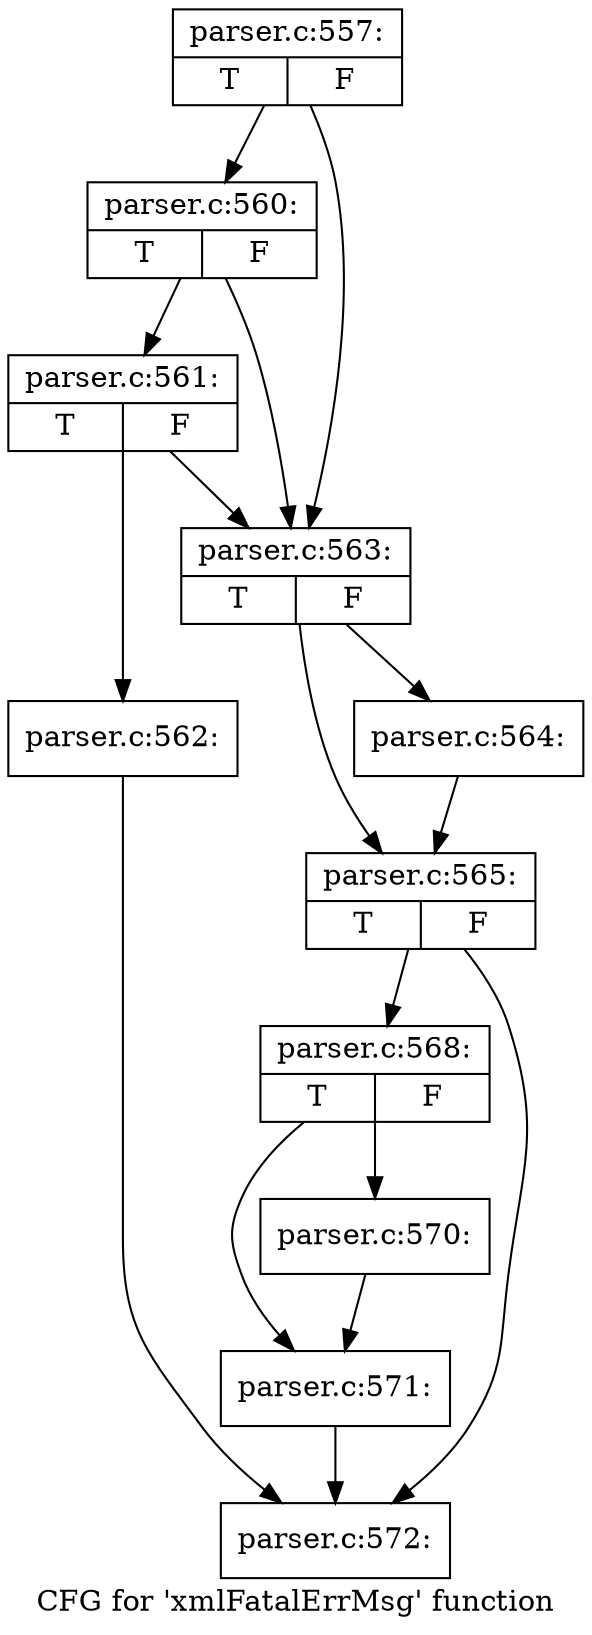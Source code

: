 digraph "CFG for 'xmlFatalErrMsg' function" {
	label="CFG for 'xmlFatalErrMsg' function";

	Node0x4add450 [shape=record,label="{parser.c:557:|{<s0>T|<s1>F}}"];
	Node0x4add450 -> Node0x4ade1a0;
	Node0x4add450 -> Node0x4ade0d0;
	Node0x4ade1a0 [shape=record,label="{parser.c:560:|{<s0>T|<s1>F}}"];
	Node0x4ade1a0 -> Node0x4ade120;
	Node0x4ade1a0 -> Node0x4ade0d0;
	Node0x4ade120 [shape=record,label="{parser.c:561:|{<s0>T|<s1>F}}"];
	Node0x4ade120 -> Node0x4ade080;
	Node0x4ade120 -> Node0x4ade0d0;
	Node0x4ade080 [shape=record,label="{parser.c:562:}"];
	Node0x4ade080 -> Node0x46e1140;
	Node0x4ade0d0 [shape=record,label="{parser.c:563:|{<s0>T|<s1>F}}"];
	Node0x4ade0d0 -> Node0x4adec80;
	Node0x4ade0d0 -> Node0x4adecd0;
	Node0x4adec80 [shape=record,label="{parser.c:564:}"];
	Node0x4adec80 -> Node0x4adecd0;
	Node0x4adecd0 [shape=record,label="{parser.c:565:|{<s0>T|<s1>F}}"];
	Node0x4adecd0 -> Node0x4adf320;
	Node0x4adecd0 -> Node0x46e1140;
	Node0x4adf320 [shape=record,label="{parser.c:568:|{<s0>T|<s1>F}}"];
	Node0x4adf320 -> Node0x46e0cd0;
	Node0x4adf320 -> Node0x46e0d20;
	Node0x46e0cd0 [shape=record,label="{parser.c:570:}"];
	Node0x46e0cd0 -> Node0x46e0d20;
	Node0x46e0d20 [shape=record,label="{parser.c:571:}"];
	Node0x46e0d20 -> Node0x46e1140;
	Node0x46e1140 [shape=record,label="{parser.c:572:}"];
}
